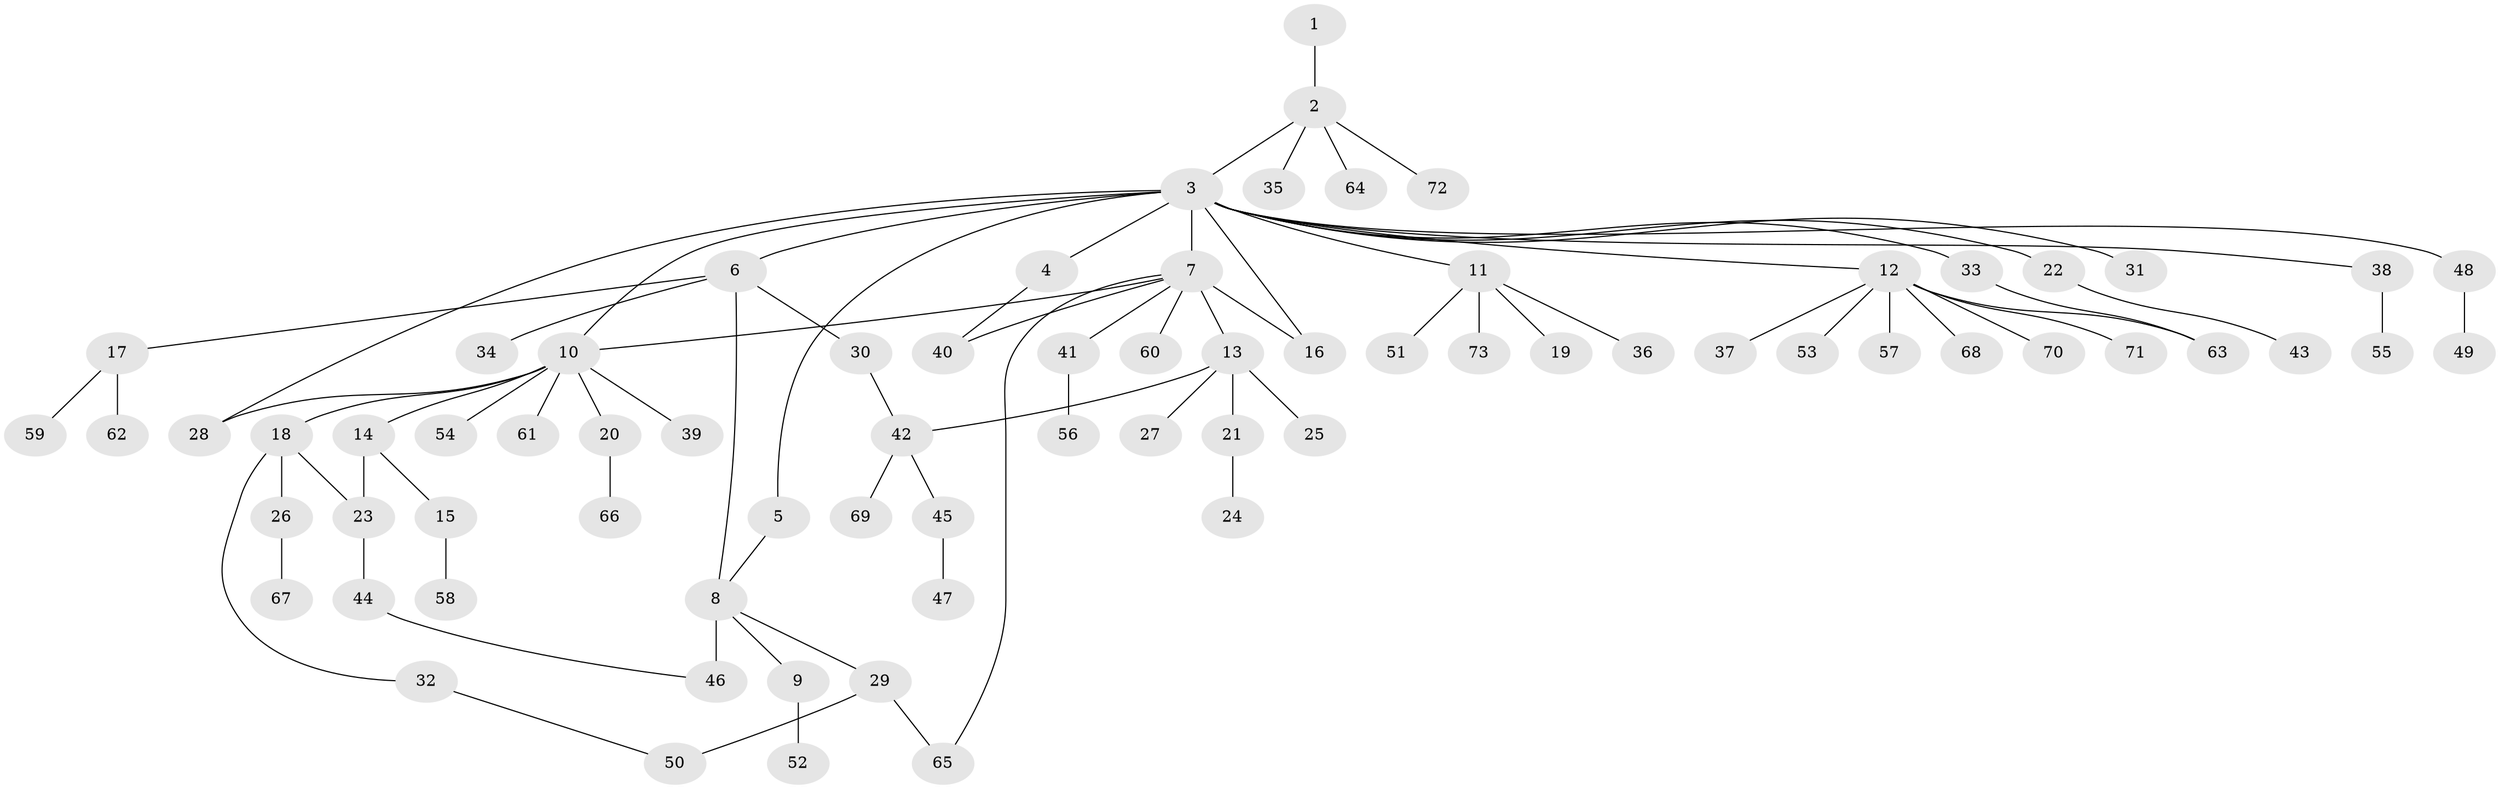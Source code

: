 // original degree distribution, {1: 0.5862068965517241, 7: 0.013793103448275862, 34: 0.006896551724137931, 3: 0.11724137931034483, 2: 0.19310344827586207, 11: 0.006896551724137931, 10: 0.006896551724137931, 6: 0.013793103448275862, 9: 0.013793103448275862, 4: 0.034482758620689655, 5: 0.006896551724137931}
// Generated by graph-tools (version 1.1) at 2025/35/03/09/25 02:35:36]
// undirected, 73 vertices, 83 edges
graph export_dot {
graph [start="1"]
  node [color=gray90,style=filled];
  1;
  2;
  3;
  4;
  5;
  6;
  7;
  8;
  9;
  10;
  11;
  12;
  13;
  14;
  15;
  16;
  17;
  18;
  19;
  20;
  21;
  22;
  23;
  24;
  25;
  26;
  27;
  28;
  29;
  30;
  31;
  32;
  33;
  34;
  35;
  36;
  37;
  38;
  39;
  40;
  41;
  42;
  43;
  44;
  45;
  46;
  47;
  48;
  49;
  50;
  51;
  52;
  53;
  54;
  55;
  56;
  57;
  58;
  59;
  60;
  61;
  62;
  63;
  64;
  65;
  66;
  67;
  68;
  69;
  70;
  71;
  72;
  73;
  1 -- 2 [weight=1.0];
  2 -- 3 [weight=1.0];
  2 -- 35 [weight=1.0];
  2 -- 64 [weight=1.0];
  2 -- 72 [weight=1.0];
  3 -- 4 [weight=1.0];
  3 -- 5 [weight=1.0];
  3 -- 6 [weight=1.0];
  3 -- 7 [weight=17.0];
  3 -- 10 [weight=1.0];
  3 -- 11 [weight=1.0];
  3 -- 12 [weight=1.0];
  3 -- 16 [weight=1.0];
  3 -- 22 [weight=1.0];
  3 -- 28 [weight=1.0];
  3 -- 31 [weight=1.0];
  3 -- 33 [weight=1.0];
  3 -- 38 [weight=1.0];
  3 -- 48 [weight=1.0];
  4 -- 40 [weight=1.0];
  5 -- 8 [weight=1.0];
  6 -- 8 [weight=1.0];
  6 -- 17 [weight=1.0];
  6 -- 30 [weight=1.0];
  6 -- 34 [weight=1.0];
  7 -- 10 [weight=1.0];
  7 -- 13 [weight=1.0];
  7 -- 16 [weight=1.0];
  7 -- 40 [weight=1.0];
  7 -- 41 [weight=1.0];
  7 -- 60 [weight=1.0];
  7 -- 65 [weight=1.0];
  8 -- 9 [weight=1.0];
  8 -- 29 [weight=1.0];
  8 -- 46 [weight=6.0];
  9 -- 52 [weight=1.0];
  10 -- 14 [weight=1.0];
  10 -- 18 [weight=1.0];
  10 -- 20 [weight=1.0];
  10 -- 28 [weight=1.0];
  10 -- 39 [weight=1.0];
  10 -- 54 [weight=1.0];
  10 -- 61 [weight=1.0];
  11 -- 19 [weight=1.0];
  11 -- 36 [weight=1.0];
  11 -- 51 [weight=1.0];
  11 -- 73 [weight=1.0];
  12 -- 37 [weight=1.0];
  12 -- 53 [weight=1.0];
  12 -- 57 [weight=1.0];
  12 -- 63 [weight=1.0];
  12 -- 68 [weight=1.0];
  12 -- 70 [weight=1.0];
  12 -- 71 [weight=1.0];
  13 -- 21 [weight=1.0];
  13 -- 25 [weight=1.0];
  13 -- 27 [weight=1.0];
  13 -- 42 [weight=1.0];
  14 -- 15 [weight=1.0];
  14 -- 23 [weight=1.0];
  15 -- 58 [weight=1.0];
  17 -- 59 [weight=1.0];
  17 -- 62 [weight=1.0];
  18 -- 23 [weight=1.0];
  18 -- 26 [weight=5.0];
  18 -- 32 [weight=1.0];
  20 -- 66 [weight=1.0];
  21 -- 24 [weight=2.0];
  22 -- 43 [weight=1.0];
  23 -- 44 [weight=1.0];
  26 -- 67 [weight=1.0];
  29 -- 50 [weight=1.0];
  29 -- 65 [weight=1.0];
  30 -- 42 [weight=1.0];
  32 -- 50 [weight=1.0];
  33 -- 63 [weight=1.0];
  38 -- 55 [weight=2.0];
  41 -- 56 [weight=2.0];
  42 -- 45 [weight=1.0];
  42 -- 69 [weight=1.0];
  44 -- 46 [weight=1.0];
  45 -- 47 [weight=1.0];
  48 -- 49 [weight=1.0];
}
